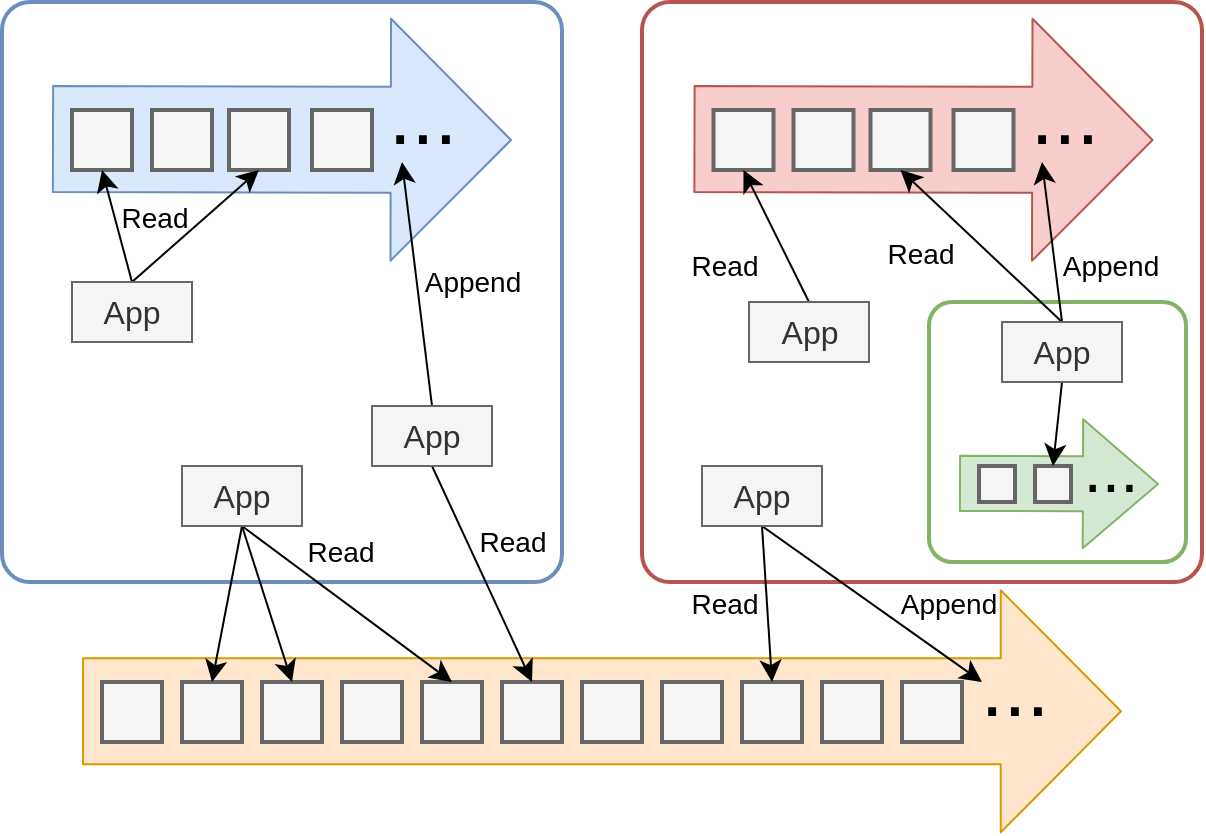 <mxfile version="15.3.5" type="github">
  <diagram id="qBWY4U63Su1hnSPOyD-Q" name="Page-1">
    <mxGraphModel dx="1425" dy="761" grid="1" gridSize="10" guides="1" tooltips="1" connect="1" arrows="1" fold="1" page="1" pageScale="1" pageWidth="827" pageHeight="1169" math="0" shadow="0">
      <root>
        <mxCell id="0" />
        <mxCell id="1" parent="0" />
        <mxCell id="0ALMaKBpj158dZOHThfQ-28" value="" style="rounded=1;whiteSpace=wrap;html=1;hachureGap=4;pointerEvents=0;strokeWidth=2;fillColor=none;strokeColor=#6c8ebf;arcSize=5;" vertex="1" parent="1">
          <mxGeometry x="120" y="230" width="280" height="290" as="geometry" />
        </mxCell>
        <mxCell id="0ALMaKBpj158dZOHThfQ-14" value="" style="shape=flexArrow;endArrow=classic;html=1;startSize=14;endSize=19.71;sourcePerimeterSpacing=8;targetPerimeterSpacing=8;endWidth=67;width=53;fillColor=#dae8fc;strokeColor=#6c8ebf;" edge="1" parent="1">
          <mxGeometry width="50" height="50" relative="1" as="geometry">
            <mxPoint x="145" y="298.5" as="sourcePoint" />
            <mxPoint x="375" y="299" as="targetPoint" />
          </mxGeometry>
        </mxCell>
        <mxCell id="0ALMaKBpj158dZOHThfQ-17" value="" style="whiteSpace=wrap;html=1;aspect=fixed;hachureGap=4;pointerEvents=0;strokeWidth=2;fillColor=#f5f5f5;strokeColor=#666666;fontColor=#333333;" vertex="1" parent="1">
          <mxGeometry x="155" y="284" width="30" height="30" as="geometry" />
        </mxCell>
        <mxCell id="0ALMaKBpj158dZOHThfQ-20" value="" style="whiteSpace=wrap;html=1;aspect=fixed;hachureGap=4;pointerEvents=0;strokeWidth=2;fillColor=#f5f5f5;strokeColor=#666666;fontColor=#333333;" vertex="1" parent="1">
          <mxGeometry x="195" y="284" width="30" height="30" as="geometry" />
        </mxCell>
        <mxCell id="0ALMaKBpj158dZOHThfQ-24" value="" style="whiteSpace=wrap;html=1;aspect=fixed;hachureGap=4;pointerEvents=0;strokeWidth=2;fillColor=#f5f5f5;strokeColor=#666666;fontColor=#333333;" vertex="1" parent="1">
          <mxGeometry x="233.5" y="284" width="30" height="30" as="geometry" />
        </mxCell>
        <mxCell id="0ALMaKBpj158dZOHThfQ-25" value="" style="whiteSpace=wrap;html=1;aspect=fixed;hachureGap=4;pointerEvents=0;strokeWidth=2;fillColor=#f5f5f5;strokeColor=#666666;fontColor=#333333;" vertex="1" parent="1">
          <mxGeometry x="275" y="284" width="30" height="30" as="geometry" />
        </mxCell>
        <mxCell id="0ALMaKBpj158dZOHThfQ-26" value="&lt;font style=&quot;font-size: 41px&quot;&gt;...&lt;/font&gt;" style="text;html=1;align=center;verticalAlign=middle;resizable=0;points=[];autosize=1;strokeColor=none;fillColor=none;" vertex="1" parent="1">
          <mxGeometry x="305" y="272" width="50" height="30" as="geometry" />
        </mxCell>
        <mxCell id="0ALMaKBpj158dZOHThfQ-122" style="edgeStyle=none;curved=1;rounded=0;orthogonalLoop=1;jettySize=auto;html=1;exitX=0.5;exitY=0;exitDx=0;exitDy=0;entryX=0.5;entryY=1;entryDx=0;entryDy=0;endArrow=classic;endFill=1;startSize=8;endSize=8;sourcePerimeterSpacing=8;targetPerimeterSpacing=8;" edge="1" parent="1" source="0ALMaKBpj158dZOHThfQ-73" target="0ALMaKBpj158dZOHThfQ-17">
          <mxGeometry relative="1" as="geometry" />
        </mxCell>
        <mxCell id="0ALMaKBpj158dZOHThfQ-123" style="edgeStyle=none;curved=1;rounded=0;orthogonalLoop=1;jettySize=auto;html=1;exitX=0.5;exitY=0;exitDx=0;exitDy=0;entryX=0.5;entryY=1;entryDx=0;entryDy=0;endArrow=classic;endFill=1;startSize=8;endSize=8;sourcePerimeterSpacing=8;targetPerimeterSpacing=8;" edge="1" parent="1" source="0ALMaKBpj158dZOHThfQ-73" target="0ALMaKBpj158dZOHThfQ-24">
          <mxGeometry relative="1" as="geometry" />
        </mxCell>
        <mxCell id="0ALMaKBpj158dZOHThfQ-73" value="&lt;font style=&quot;font-size: 16px&quot;&gt;App&lt;/font&gt;" style="rounded=0;whiteSpace=wrap;html=1;hachureGap=4;pointerEvents=0;strokeWidth=1;fillColor=#f5f5f5;strokeColor=#666666;fontColor=#333333;" vertex="1" parent="1">
          <mxGeometry x="155" y="370" width="60" height="30" as="geometry" />
        </mxCell>
        <mxCell id="0ALMaKBpj158dZOHThfQ-79" value="" style="shape=flexArrow;endArrow=classic;html=1;startSize=14;endSize=19.71;sourcePerimeterSpacing=8;targetPerimeterSpacing=8;endWidth=67;width=53;fillColor=#f8cecc;strokeColor=#b85450;" edge="1" parent="1">
          <mxGeometry width="50" height="50" relative="1" as="geometry">
            <mxPoint x="465.75" y="298.5" as="sourcePoint" />
            <mxPoint x="695.75" y="299" as="targetPoint" />
          </mxGeometry>
        </mxCell>
        <mxCell id="0ALMaKBpj158dZOHThfQ-80" value="" style="whiteSpace=wrap;html=1;aspect=fixed;hachureGap=4;pointerEvents=0;strokeWidth=2;fillColor=#f5f5f5;strokeColor=#666666;fontColor=#333333;" vertex="1" parent="1">
          <mxGeometry x="475.75" y="284" width="30" height="30" as="geometry" />
        </mxCell>
        <mxCell id="0ALMaKBpj158dZOHThfQ-81" value="" style="whiteSpace=wrap;html=1;aspect=fixed;hachureGap=4;pointerEvents=0;strokeWidth=2;fillColor=#f5f5f5;strokeColor=#666666;fontColor=#333333;" vertex="1" parent="1">
          <mxGeometry x="515.75" y="284" width="30" height="30" as="geometry" />
        </mxCell>
        <mxCell id="0ALMaKBpj158dZOHThfQ-82" value="" style="whiteSpace=wrap;html=1;aspect=fixed;hachureGap=4;pointerEvents=0;strokeWidth=2;fillColor=#f5f5f5;strokeColor=#666666;fontColor=#333333;" vertex="1" parent="1">
          <mxGeometry x="554.25" y="284" width="30" height="30" as="geometry" />
        </mxCell>
        <mxCell id="0ALMaKBpj158dZOHThfQ-83" value="" style="whiteSpace=wrap;html=1;aspect=fixed;hachureGap=4;pointerEvents=0;strokeWidth=2;fillColor=#f5f5f5;strokeColor=#666666;fontColor=#333333;" vertex="1" parent="1">
          <mxGeometry x="595.75" y="284" width="30" height="30" as="geometry" />
        </mxCell>
        <mxCell id="0ALMaKBpj158dZOHThfQ-84" value="&lt;font style=&quot;font-size: 41px&quot;&gt;...&lt;/font&gt;" style="text;html=1;align=center;verticalAlign=middle;resizable=0;points=[];autosize=1;strokeColor=none;fillColor=none;" vertex="1" parent="1">
          <mxGeometry x="625.75" y="272" width="50" height="30" as="geometry" />
        </mxCell>
        <mxCell id="0ALMaKBpj158dZOHThfQ-86" value="" style="rounded=1;whiteSpace=wrap;html=1;hachureGap=4;pointerEvents=0;strokeWidth=2;fillColor=none;strokeColor=#b85450;arcSize=5;" vertex="1" parent="1">
          <mxGeometry x="440" y="230" width="280" height="290" as="geometry" />
        </mxCell>
        <mxCell id="0ALMaKBpj158dZOHThfQ-88" value="" style="shape=flexArrow;endArrow=classic;html=1;startSize=14;endSize=19.71;sourcePerimeterSpacing=8;targetPerimeterSpacing=8;endWidth=67;width=53;fillColor=#ffe6cc;strokeColor=#d79b00;" edge="1" parent="1">
          <mxGeometry width="50" height="50" relative="1" as="geometry">
            <mxPoint x="160" y="584.66" as="sourcePoint" />
            <mxPoint x="680" y="584.66" as="targetPoint" />
          </mxGeometry>
        </mxCell>
        <mxCell id="0ALMaKBpj158dZOHThfQ-90" value="" style="whiteSpace=wrap;html=1;aspect=fixed;hachureGap=4;pointerEvents=0;strokeWidth=2;fillColor=#f5f5f5;strokeColor=#666666;fontColor=#333333;" vertex="1" parent="1">
          <mxGeometry x="410" y="570" width="30" height="30" as="geometry" />
        </mxCell>
        <mxCell id="0ALMaKBpj158dZOHThfQ-91" value="" style="whiteSpace=wrap;html=1;aspect=fixed;hachureGap=4;pointerEvents=0;strokeWidth=2;fillColor=#f5f5f5;strokeColor=#666666;fontColor=#333333;" vertex="1" parent="1">
          <mxGeometry x="370" y="570" width="30" height="30" as="geometry" />
        </mxCell>
        <mxCell id="0ALMaKBpj158dZOHThfQ-92" value="" style="whiteSpace=wrap;html=1;aspect=fixed;hachureGap=4;pointerEvents=0;strokeWidth=2;fillColor=#f5f5f5;strokeColor=#666666;fontColor=#333333;" vertex="1" parent="1">
          <mxGeometry x="330" y="570" width="30" height="30" as="geometry" />
        </mxCell>
        <mxCell id="0ALMaKBpj158dZOHThfQ-93" value="&lt;font style=&quot;font-size: 41px&quot;&gt;...&lt;/font&gt;" style="text;html=1;align=center;verticalAlign=middle;resizable=0;points=[];autosize=1;strokeColor=none;fillColor=none;" vertex="1" parent="1">
          <mxGeometry x="601" y="558" width="50" height="30" as="geometry" />
        </mxCell>
        <mxCell id="0ALMaKBpj158dZOHThfQ-97" value="" style="whiteSpace=wrap;html=1;aspect=fixed;hachureGap=4;pointerEvents=0;strokeWidth=2;fillColor=#f5f5f5;strokeColor=#666666;fontColor=#333333;" vertex="1" parent="1">
          <mxGeometry x="290" y="570" width="30" height="30" as="geometry" />
        </mxCell>
        <mxCell id="0ALMaKBpj158dZOHThfQ-98" value="" style="whiteSpace=wrap;html=1;aspect=fixed;hachureGap=4;pointerEvents=0;strokeWidth=2;fillColor=#f5f5f5;strokeColor=#666666;fontColor=#333333;" vertex="1" parent="1">
          <mxGeometry x="250" y="570" width="30" height="30" as="geometry" />
        </mxCell>
        <mxCell id="0ALMaKBpj158dZOHThfQ-99" value="" style="whiteSpace=wrap;html=1;aspect=fixed;hachureGap=4;pointerEvents=0;strokeWidth=2;fillColor=#f5f5f5;strokeColor=#666666;fontColor=#333333;" vertex="1" parent="1">
          <mxGeometry x="210" y="570" width="30" height="30" as="geometry" />
        </mxCell>
        <mxCell id="0ALMaKBpj158dZOHThfQ-100" value="" style="whiteSpace=wrap;html=1;aspect=fixed;hachureGap=4;pointerEvents=0;strokeWidth=2;fillColor=#f5f5f5;strokeColor=#666666;fontColor=#333333;" vertex="1" parent="1">
          <mxGeometry x="170" y="570" width="30" height="30" as="geometry" />
        </mxCell>
        <mxCell id="0ALMaKBpj158dZOHThfQ-102" value="" style="rounded=1;whiteSpace=wrap;html=1;hachureGap=4;pointerEvents=0;strokeWidth=2;fillColor=none;strokeColor=#82b366;arcSize=9;" vertex="1" parent="1">
          <mxGeometry x="583.5" y="380" width="128.5" height="130" as="geometry" />
        </mxCell>
        <mxCell id="0ALMaKBpj158dZOHThfQ-105" value="" style="whiteSpace=wrap;html=1;aspect=fixed;hachureGap=4;pointerEvents=0;strokeWidth=2;fillColor=#f5f5f5;strokeColor=#666666;fontColor=#333333;" vertex="1" parent="1">
          <mxGeometry x="450" y="570" width="30" height="30" as="geometry" />
        </mxCell>
        <mxCell id="0ALMaKBpj158dZOHThfQ-106" value="" style="whiteSpace=wrap;html=1;aspect=fixed;hachureGap=4;pointerEvents=0;strokeWidth=2;fillColor=#f5f5f5;strokeColor=#666666;fontColor=#333333;" vertex="1" parent="1">
          <mxGeometry x="530" y="570" width="30" height="30" as="geometry" />
        </mxCell>
        <mxCell id="0ALMaKBpj158dZOHThfQ-107" value="" style="whiteSpace=wrap;html=1;aspect=fixed;hachureGap=4;pointerEvents=0;strokeWidth=2;fillColor=#f5f5f5;strokeColor=#666666;fontColor=#333333;" vertex="1" parent="1">
          <mxGeometry x="490" y="570" width="30" height="30" as="geometry" />
        </mxCell>
        <mxCell id="0ALMaKBpj158dZOHThfQ-108" value="" style="whiteSpace=wrap;html=1;aspect=fixed;hachureGap=4;pointerEvents=0;strokeWidth=2;fillColor=#f5f5f5;strokeColor=#666666;fontColor=#333333;" vertex="1" parent="1">
          <mxGeometry x="570" y="570" width="30" height="30" as="geometry" />
        </mxCell>
        <mxCell id="0ALMaKBpj158dZOHThfQ-109" value="" style="shape=flexArrow;endArrow=classic;html=1;startSize=14;endSize=12.179;sourcePerimeterSpacing=8;targetPerimeterSpacing=8;endWidth=35.862;width=27.586;fillColor=#d5e8d4;strokeColor=#82b366;" edge="1" parent="1">
          <mxGeometry width="50" height="50" relative="1" as="geometry">
            <mxPoint x="598.5" y="470.66" as="sourcePoint" />
            <mxPoint x="698.5" y="471" as="targetPoint" />
          </mxGeometry>
        </mxCell>
        <mxCell id="0ALMaKBpj158dZOHThfQ-110" value="" style="whiteSpace=wrap;html=1;aspect=fixed;hachureGap=4;pointerEvents=0;strokeWidth=2;fillColor=#f5f5f5;strokeColor=#666666;fontColor=#333333;" vertex="1" parent="1">
          <mxGeometry x="608.5" y="462" width="18" height="18" as="geometry" />
        </mxCell>
        <mxCell id="0ALMaKBpj158dZOHThfQ-111" value="" style="whiteSpace=wrap;html=1;aspect=fixed;hachureGap=4;pointerEvents=0;strokeWidth=2;fillColor=#f5f5f5;strokeColor=#666666;fontColor=#333333;" vertex="1" parent="1">
          <mxGeometry x="636.5" y="462" width="18" height="18" as="geometry" />
        </mxCell>
        <mxCell id="0ALMaKBpj158dZOHThfQ-114" value="&lt;font style=&quot;font-size: 33px&quot;&gt;...&lt;/font&gt;" style="text;html=1;align=center;verticalAlign=middle;resizable=0;points=[];autosize=1;strokeColor=none;fillColor=none;" vertex="1" parent="1">
          <mxGeometry x="653.5" y="448" width="40" height="30" as="geometry" />
        </mxCell>
        <mxCell id="0ALMaKBpj158dZOHThfQ-125" style="edgeStyle=none;curved=1;rounded=0;orthogonalLoop=1;jettySize=auto;html=1;exitX=0.5;exitY=0;exitDx=0;exitDy=0;endArrow=classic;endFill=1;startSize=8;endSize=8;sourcePerimeterSpacing=8;targetPerimeterSpacing=8;" edge="1" parent="1" source="0ALMaKBpj158dZOHThfQ-119">
          <mxGeometry relative="1" as="geometry">
            <mxPoint x="320" y="310" as="targetPoint" />
          </mxGeometry>
        </mxCell>
        <mxCell id="0ALMaKBpj158dZOHThfQ-134" style="edgeStyle=none;curved=1;rounded=0;orthogonalLoop=1;jettySize=auto;html=1;exitX=0.5;exitY=1;exitDx=0;exitDy=0;entryX=0.5;entryY=0;entryDx=0;entryDy=0;endArrow=classic;endFill=1;startSize=8;endSize=8;sourcePerimeterSpacing=8;targetPerimeterSpacing=8;" edge="1" parent="1" source="0ALMaKBpj158dZOHThfQ-119" target="0ALMaKBpj158dZOHThfQ-91">
          <mxGeometry relative="1" as="geometry" />
        </mxCell>
        <mxCell id="0ALMaKBpj158dZOHThfQ-119" value="&lt;font style=&quot;font-size: 16px&quot;&gt;App&lt;/font&gt;" style="rounded=0;whiteSpace=wrap;html=1;hachureGap=4;pointerEvents=0;strokeWidth=1;fillColor=#f5f5f5;strokeColor=#666666;fontColor=#333333;" vertex="1" parent="1">
          <mxGeometry x="305" y="432" width="60" height="30" as="geometry" />
        </mxCell>
        <mxCell id="0ALMaKBpj158dZOHThfQ-127" style="edgeStyle=none;curved=1;rounded=0;orthogonalLoop=1;jettySize=auto;html=1;exitX=0.5;exitY=1;exitDx=0;exitDy=0;entryX=0.5;entryY=0;entryDx=0;entryDy=0;endArrow=classic;endFill=1;startSize=8;endSize=8;sourcePerimeterSpacing=8;targetPerimeterSpacing=8;" edge="1" parent="1" source="0ALMaKBpj158dZOHThfQ-120" target="0ALMaKBpj158dZOHThfQ-98">
          <mxGeometry relative="1" as="geometry" />
        </mxCell>
        <mxCell id="0ALMaKBpj158dZOHThfQ-129" style="edgeStyle=none;curved=1;rounded=0;orthogonalLoop=1;jettySize=auto;html=1;exitX=0.5;exitY=1;exitDx=0;exitDy=0;entryX=0.5;entryY=0;entryDx=0;entryDy=0;endArrow=classic;endFill=1;startSize=8;endSize=8;sourcePerimeterSpacing=8;targetPerimeterSpacing=8;" edge="1" parent="1" source="0ALMaKBpj158dZOHThfQ-120" target="0ALMaKBpj158dZOHThfQ-99">
          <mxGeometry relative="1" as="geometry" />
        </mxCell>
        <mxCell id="0ALMaKBpj158dZOHThfQ-130" style="edgeStyle=none;curved=1;rounded=0;orthogonalLoop=1;jettySize=auto;html=1;exitX=0.5;exitY=1;exitDx=0;exitDy=0;entryX=0.5;entryY=0;entryDx=0;entryDy=0;endArrow=classic;endFill=1;startSize=8;endSize=8;sourcePerimeterSpacing=8;targetPerimeterSpacing=8;" edge="1" parent="1" source="0ALMaKBpj158dZOHThfQ-120" target="0ALMaKBpj158dZOHThfQ-92">
          <mxGeometry relative="1" as="geometry" />
        </mxCell>
        <mxCell id="0ALMaKBpj158dZOHThfQ-120" value="&lt;font style=&quot;font-size: 16px&quot;&gt;App&lt;/font&gt;" style="rounded=0;whiteSpace=wrap;html=1;hachureGap=4;pointerEvents=0;strokeWidth=1;fillColor=#f5f5f5;strokeColor=#666666;fontColor=#333333;" vertex="1" parent="1">
          <mxGeometry x="210" y="462" width="60" height="30" as="geometry" />
        </mxCell>
        <mxCell id="0ALMaKBpj158dZOHThfQ-124" value="&lt;font style=&quot;font-size: 14px&quot;&gt;Read&lt;/font&gt;" style="text;html=1;align=center;verticalAlign=middle;resizable=0;points=[];autosize=1;strokeColor=none;fillColor=none;" vertex="1" parent="1">
          <mxGeometry x="171" y="328" width="50" height="20" as="geometry" />
        </mxCell>
        <mxCell id="0ALMaKBpj158dZOHThfQ-126" value="&lt;font style=&quot;font-size: 14px&quot;&gt;Append&lt;/font&gt;" style="text;html=1;align=center;verticalAlign=middle;resizable=0;points=[];autosize=1;strokeColor=none;fillColor=none;" vertex="1" parent="1">
          <mxGeometry x="325" y="360" width="60" height="20" as="geometry" />
        </mxCell>
        <mxCell id="0ALMaKBpj158dZOHThfQ-131" value="&lt;font style=&quot;font-size: 14px&quot;&gt;Read&lt;/font&gt;" style="text;html=1;align=center;verticalAlign=middle;resizable=0;points=[];autosize=1;strokeColor=none;fillColor=none;" vertex="1" parent="1">
          <mxGeometry x="264" y="495" width="50" height="20" as="geometry" />
        </mxCell>
        <mxCell id="0ALMaKBpj158dZOHThfQ-136" style="edgeStyle=none;curved=1;rounded=0;orthogonalLoop=1;jettySize=auto;html=1;exitX=0.5;exitY=0;exitDx=0;exitDy=0;entryX=0.5;entryY=1;entryDx=0;entryDy=0;endArrow=classic;endFill=1;startSize=8;endSize=8;sourcePerimeterSpacing=8;targetPerimeterSpacing=8;" edge="1" parent="1" source="0ALMaKBpj158dZOHThfQ-132" target="0ALMaKBpj158dZOHThfQ-80">
          <mxGeometry relative="1" as="geometry" />
        </mxCell>
        <mxCell id="0ALMaKBpj158dZOHThfQ-132" value="&lt;font style=&quot;font-size: 16px&quot;&gt;App&lt;/font&gt;" style="rounded=0;whiteSpace=wrap;html=1;hachureGap=4;pointerEvents=0;strokeWidth=1;fillColor=#f5f5f5;strokeColor=#666666;fontColor=#333333;" vertex="1" parent="1">
          <mxGeometry x="493.5" y="380" width="60" height="30" as="geometry" />
        </mxCell>
        <mxCell id="0ALMaKBpj158dZOHThfQ-135" value="&lt;font style=&quot;font-size: 14px&quot;&gt;Read&lt;/font&gt;" style="text;html=1;align=center;verticalAlign=middle;resizable=0;points=[];autosize=1;strokeColor=none;fillColor=none;" vertex="1" parent="1">
          <mxGeometry x="350" y="490" width="50" height="20" as="geometry" />
        </mxCell>
        <mxCell id="0ALMaKBpj158dZOHThfQ-138" style="edgeStyle=none;curved=1;rounded=0;orthogonalLoop=1;jettySize=auto;html=1;exitX=0.5;exitY=0;exitDx=0;exitDy=0;entryX=0.5;entryY=1;entryDx=0;entryDy=0;endArrow=classic;endFill=1;startSize=8;endSize=8;sourcePerimeterSpacing=8;targetPerimeterSpacing=8;" edge="1" parent="1" source="0ALMaKBpj158dZOHThfQ-137" target="0ALMaKBpj158dZOHThfQ-82">
          <mxGeometry relative="1" as="geometry" />
        </mxCell>
        <mxCell id="0ALMaKBpj158dZOHThfQ-139" style="edgeStyle=none;curved=1;rounded=0;orthogonalLoop=1;jettySize=auto;html=1;exitX=0.5;exitY=0;exitDx=0;exitDy=0;endArrow=classic;endFill=1;startSize=8;endSize=8;sourcePerimeterSpacing=8;targetPerimeterSpacing=8;" edge="1" parent="1" source="0ALMaKBpj158dZOHThfQ-137">
          <mxGeometry relative="1" as="geometry">
            <mxPoint x="640" y="310" as="targetPoint" />
          </mxGeometry>
        </mxCell>
        <mxCell id="0ALMaKBpj158dZOHThfQ-143" style="edgeStyle=none;curved=1;rounded=0;orthogonalLoop=1;jettySize=auto;html=1;exitX=0.5;exitY=1;exitDx=0;exitDy=0;entryX=0.5;entryY=0;entryDx=0;entryDy=0;endArrow=classic;endFill=1;startSize=8;endSize=8;sourcePerimeterSpacing=8;targetPerimeterSpacing=8;" edge="1" parent="1" source="0ALMaKBpj158dZOHThfQ-137" target="0ALMaKBpj158dZOHThfQ-111">
          <mxGeometry relative="1" as="geometry" />
        </mxCell>
        <mxCell id="0ALMaKBpj158dZOHThfQ-137" value="&lt;font style=&quot;font-size: 16px&quot;&gt;App&lt;/font&gt;" style="rounded=0;whiteSpace=wrap;html=1;hachureGap=4;pointerEvents=0;strokeWidth=1;fillColor=#f5f5f5;strokeColor=#666666;fontColor=#333333;" vertex="1" parent="1">
          <mxGeometry x="620" y="390" width="60" height="30" as="geometry" />
        </mxCell>
        <mxCell id="0ALMaKBpj158dZOHThfQ-140" value="&lt;font style=&quot;font-size: 14px&quot;&gt;Read&lt;/font&gt;" style="text;html=1;align=center;verticalAlign=middle;resizable=0;points=[];autosize=1;strokeColor=none;fillColor=none;" vertex="1" parent="1">
          <mxGeometry x="455.75" y="352" width="50" height="20" as="geometry" />
        </mxCell>
        <mxCell id="0ALMaKBpj158dZOHThfQ-141" value="&lt;font style=&quot;font-size: 14px&quot;&gt;Read&lt;/font&gt;" style="text;html=1;align=center;verticalAlign=middle;resizable=0;points=[];autosize=1;strokeColor=none;fillColor=none;" vertex="1" parent="1">
          <mxGeometry x="554.25" y="346" width="50" height="20" as="geometry" />
        </mxCell>
        <mxCell id="0ALMaKBpj158dZOHThfQ-142" value="&lt;font style=&quot;font-size: 14px&quot;&gt;Append&lt;/font&gt;" style="text;html=1;align=center;verticalAlign=middle;resizable=0;points=[];autosize=1;strokeColor=none;fillColor=none;" vertex="1" parent="1">
          <mxGeometry x="644.25" y="352" width="60" height="20" as="geometry" />
        </mxCell>
        <mxCell id="0ALMaKBpj158dZOHThfQ-145" style="edgeStyle=none;curved=1;rounded=0;orthogonalLoop=1;jettySize=auto;html=1;exitX=0.5;exitY=1;exitDx=0;exitDy=0;entryX=0.5;entryY=0;entryDx=0;entryDy=0;endArrow=classic;endFill=1;startSize=8;endSize=8;sourcePerimeterSpacing=8;targetPerimeterSpacing=8;" edge="1" parent="1" source="0ALMaKBpj158dZOHThfQ-144" target="0ALMaKBpj158dZOHThfQ-107">
          <mxGeometry relative="1" as="geometry" />
        </mxCell>
        <mxCell id="0ALMaKBpj158dZOHThfQ-147" style="edgeStyle=none;curved=1;rounded=0;orthogonalLoop=1;jettySize=auto;html=1;exitX=0.5;exitY=1;exitDx=0;exitDy=0;entryX=0.18;entryY=0.4;entryDx=0;entryDy=0;entryPerimeter=0;endArrow=classic;endFill=1;startSize=8;endSize=8;sourcePerimeterSpacing=8;targetPerimeterSpacing=8;" edge="1" parent="1" source="0ALMaKBpj158dZOHThfQ-144" target="0ALMaKBpj158dZOHThfQ-93">
          <mxGeometry relative="1" as="geometry" />
        </mxCell>
        <mxCell id="0ALMaKBpj158dZOHThfQ-144" value="&lt;font style=&quot;font-size: 16px&quot;&gt;App&lt;/font&gt;" style="rounded=0;whiteSpace=wrap;html=1;hachureGap=4;pointerEvents=0;strokeWidth=1;fillColor=#f5f5f5;strokeColor=#666666;fontColor=#333333;" vertex="1" parent="1">
          <mxGeometry x="470" y="462" width="60" height="30" as="geometry" />
        </mxCell>
        <mxCell id="0ALMaKBpj158dZOHThfQ-148" value="&lt;font style=&quot;font-size: 14px&quot;&gt;Read&lt;/font&gt;" style="text;html=1;align=center;verticalAlign=middle;resizable=0;points=[];autosize=1;strokeColor=none;fillColor=none;" vertex="1" parent="1">
          <mxGeometry x="455.75" y="521" width="50" height="20" as="geometry" />
        </mxCell>
        <mxCell id="0ALMaKBpj158dZOHThfQ-149" value="&lt;font style=&quot;font-size: 14px&quot;&gt;Append&lt;/font&gt;" style="text;html=1;align=center;verticalAlign=middle;resizable=0;points=[];autosize=1;strokeColor=none;fillColor=none;" vertex="1" parent="1">
          <mxGeometry x="562.75" y="521" width="60" height="20" as="geometry" />
        </mxCell>
      </root>
    </mxGraphModel>
  </diagram>
</mxfile>
